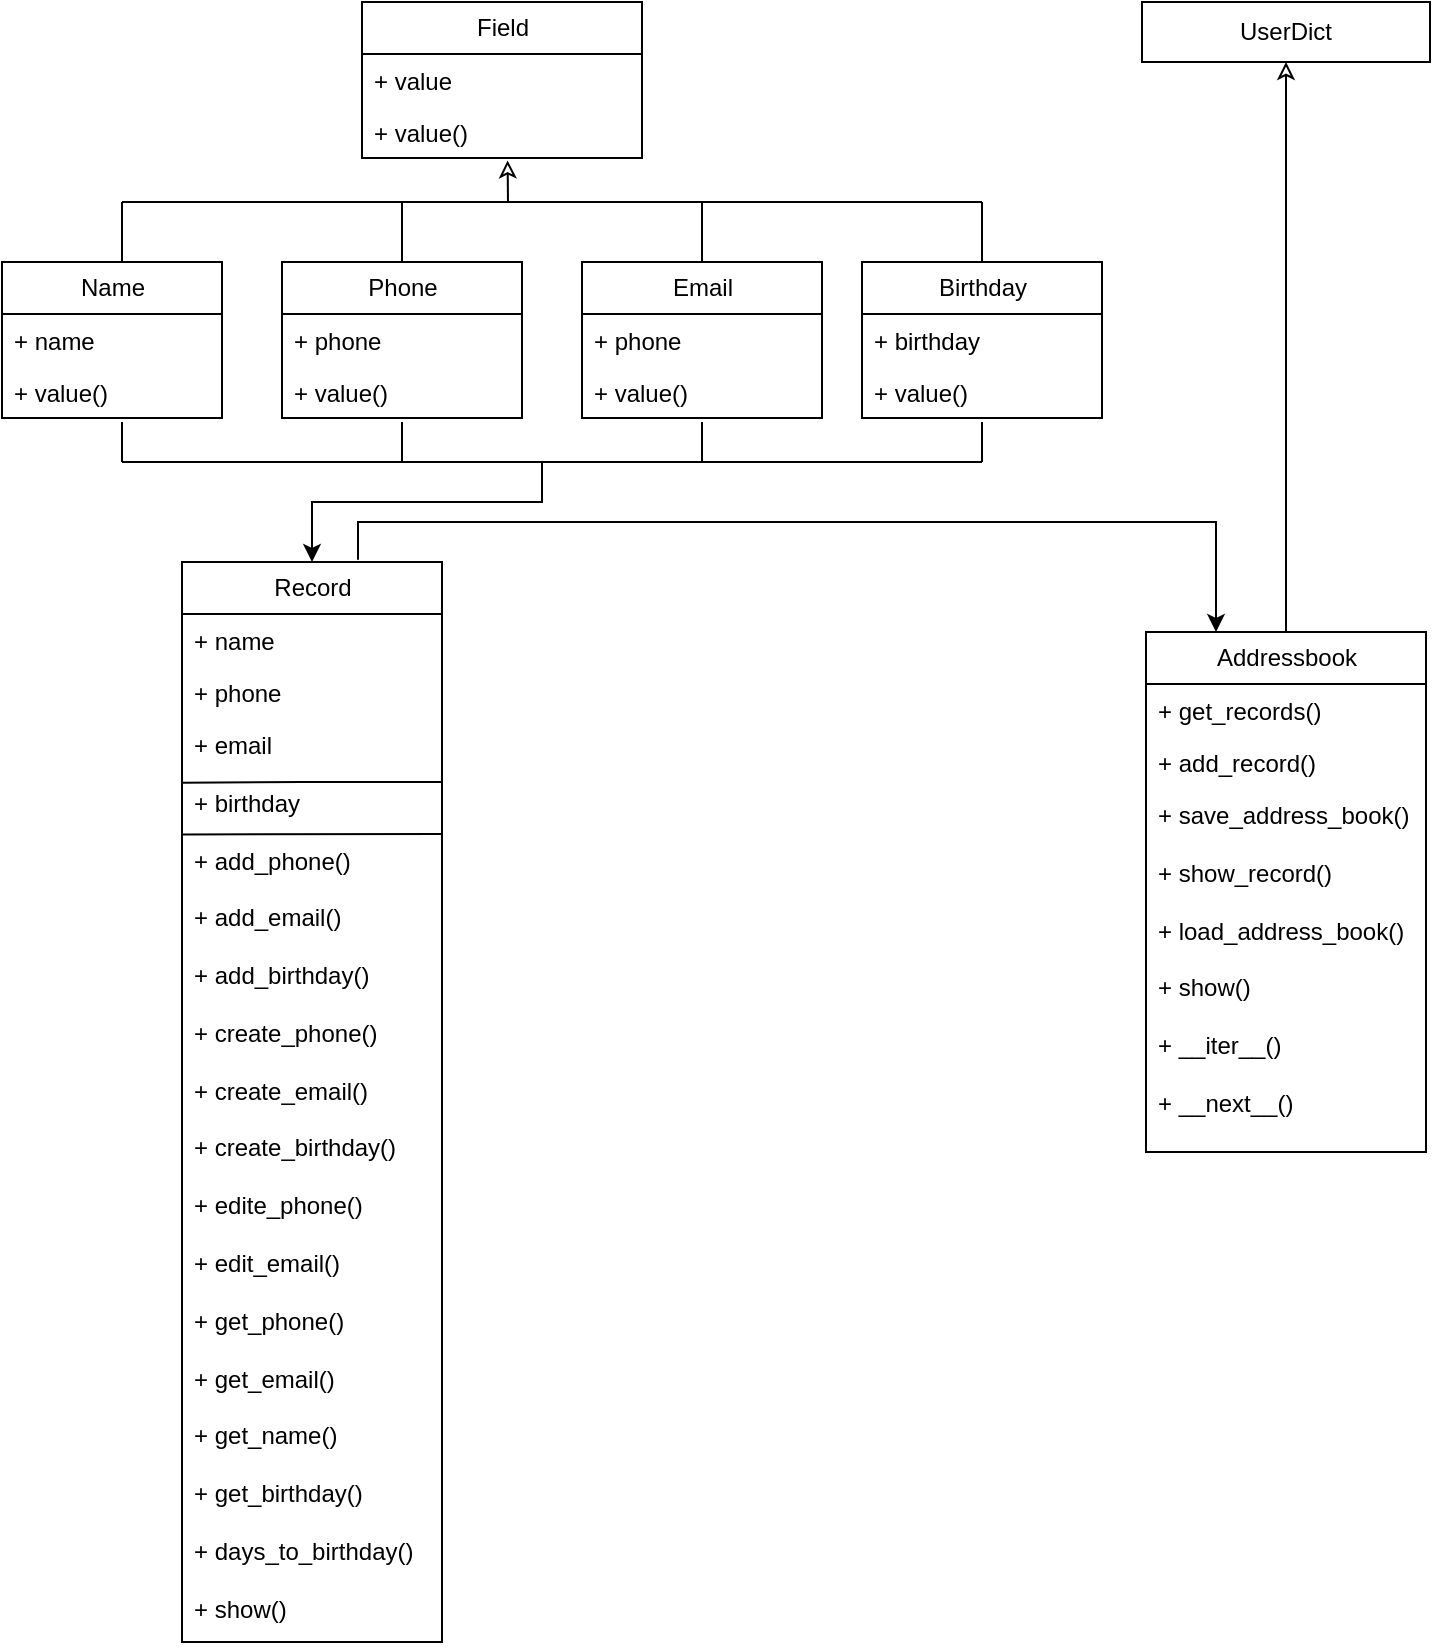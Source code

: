 <mxfile version="21.5.0" type="device">
  <diagram name="Сторінка-1" id="ITKw7NCCRJyn4J1QFD3Z">
    <mxGraphModel dx="1050" dy="549" grid="1" gridSize="10" guides="1" tooltips="1" connect="1" arrows="1" fold="1" page="1" pageScale="1" pageWidth="827" pageHeight="1169" math="0" shadow="0">
      <root>
        <mxCell id="0" />
        <mxCell id="1" parent="0" />
        <mxCell id="rjGoQQl5afYNW5GgnNFJ-7" value="UserDict" style="rounded=0;whiteSpace=wrap;html=1;labelBackgroundColor=none;" vertex="1" parent="1">
          <mxGeometry x="620" y="10" width="144" height="30" as="geometry" />
        </mxCell>
        <mxCell id="rjGoQQl5afYNW5GgnNFJ-9" value="" style="endArrow=none;html=1;rounded=0;labelBackgroundColor=none;fontColor=default;" edge="1" parent="1">
          <mxGeometry width="50" height="50" relative="1" as="geometry">
            <mxPoint x="110" y="110" as="sourcePoint" />
            <mxPoint x="540" y="110" as="targetPoint" />
            <Array as="points" />
          </mxGeometry>
        </mxCell>
        <mxCell id="rjGoQQl5afYNW5GgnNFJ-10" value="" style="endArrow=none;html=1;rounded=0;exitX=0.5;exitY=0;exitDx=0;exitDy=0;labelBackgroundColor=none;fontColor=default;" edge="1" parent="1">
          <mxGeometry width="50" height="50" relative="1" as="geometry">
            <mxPoint x="540" y="140" as="sourcePoint" />
            <mxPoint x="540" y="110" as="targetPoint" />
          </mxGeometry>
        </mxCell>
        <mxCell id="rjGoQQl5afYNW5GgnNFJ-11" value="" style="endArrow=none;html=1;rounded=0;exitX=0.5;exitY=0;exitDx=0;exitDy=0;labelBackgroundColor=none;fontColor=default;" edge="1" parent="1">
          <mxGeometry width="50" height="50" relative="1" as="geometry">
            <mxPoint x="110" y="140" as="sourcePoint" />
            <mxPoint x="110" y="110" as="targetPoint" />
          </mxGeometry>
        </mxCell>
        <mxCell id="rjGoQQl5afYNW5GgnNFJ-12" value="" style="endArrow=none;html=1;rounded=0;labelBackgroundColor=none;fontColor=default;" edge="1" parent="1">
          <mxGeometry width="50" height="50" relative="1" as="geometry">
            <mxPoint x="250" y="140" as="sourcePoint" />
            <mxPoint x="250" y="110" as="targetPoint" />
          </mxGeometry>
        </mxCell>
        <mxCell id="rjGoQQl5afYNW5GgnNFJ-14" value="" style="endArrow=none;html=1;rounded=0;entryX=0.5;entryY=0;entryDx=0;entryDy=0;labelBackgroundColor=none;fontColor=default;" edge="1" parent="1">
          <mxGeometry width="50" height="50" relative="1" as="geometry">
            <mxPoint x="400" y="110" as="sourcePoint" />
            <mxPoint x="400" y="140" as="targetPoint" />
          </mxGeometry>
        </mxCell>
        <mxCell id="rjGoQQl5afYNW5GgnNFJ-16" value="" style="endArrow=none;html=1;rounded=0;labelBackgroundColor=none;fontColor=default;" edge="1" parent="1">
          <mxGeometry width="50" height="50" relative="1" as="geometry">
            <mxPoint x="110" y="240" as="sourcePoint" />
            <mxPoint x="540" y="240" as="targetPoint" />
          </mxGeometry>
        </mxCell>
        <mxCell id="rjGoQQl5afYNW5GgnNFJ-17" value="" style="endArrow=none;html=1;rounded=0;labelBackgroundColor=none;fontColor=default;" edge="1" parent="1">
          <mxGeometry width="50" height="50" relative="1" as="geometry">
            <mxPoint x="110" y="220" as="sourcePoint" />
            <mxPoint x="110" y="240" as="targetPoint" />
          </mxGeometry>
        </mxCell>
        <mxCell id="rjGoQQl5afYNW5GgnNFJ-18" value="" style="endArrow=none;html=1;rounded=0;labelBackgroundColor=none;fontColor=default;" edge="1" parent="1">
          <mxGeometry width="50" height="50" relative="1" as="geometry">
            <mxPoint x="540" y="240" as="sourcePoint" />
            <mxPoint x="540" y="220" as="targetPoint" />
          </mxGeometry>
        </mxCell>
        <mxCell id="rjGoQQl5afYNW5GgnNFJ-19" value="" style="endArrow=none;html=1;rounded=0;labelBackgroundColor=none;fontColor=default;" edge="1" parent="1">
          <mxGeometry width="50" height="50" relative="1" as="geometry">
            <mxPoint x="400" y="240" as="sourcePoint" />
            <mxPoint x="400" y="220" as="targetPoint" />
          </mxGeometry>
        </mxCell>
        <mxCell id="rjGoQQl5afYNW5GgnNFJ-20" value="" style="endArrow=none;html=1;rounded=0;labelBackgroundColor=none;fontColor=default;" edge="1" parent="1">
          <mxGeometry width="50" height="50" relative="1" as="geometry">
            <mxPoint x="250" y="240" as="sourcePoint" />
            <mxPoint x="250" y="220" as="targetPoint" />
          </mxGeometry>
        </mxCell>
        <mxCell id="rjGoQQl5afYNW5GgnNFJ-22" value="Field" style="swimlane;fontStyle=0;childLayout=stackLayout;horizontal=1;startSize=26;fillColor=none;horizontalStack=0;resizeParent=1;resizeParentMax=0;resizeLast=0;collapsible=1;marginBottom=0;html=1;labelBackgroundColor=none;" vertex="1" parent="1">
          <mxGeometry x="230" y="10" width="140" height="78" as="geometry" />
        </mxCell>
        <mxCell id="rjGoQQl5afYNW5GgnNFJ-23" value="+ value" style="text;fillColor=none;align=left;verticalAlign=top;spacingLeft=4;spacingRight=4;overflow=hidden;rotatable=0;points=[[0,0.5],[1,0.5]];portConstraint=eastwest;whiteSpace=wrap;html=1;strokeWidth=1;labelBackgroundColor=none;" vertex="1" parent="rjGoQQl5afYNW5GgnNFJ-22">
          <mxGeometry y="26" width="140" height="26" as="geometry" />
        </mxCell>
        <mxCell id="rjGoQQl5afYNW5GgnNFJ-24" value="+ value()" style="text;strokeColor=none;fillColor=none;align=left;verticalAlign=top;spacingLeft=4;spacingRight=4;overflow=hidden;rotatable=0;points=[[0,0.5],[1,0.5]];portConstraint=eastwest;whiteSpace=wrap;html=1;strokeWidth=1;labelBackgroundColor=none;" vertex="1" parent="rjGoQQl5afYNW5GgnNFJ-22">
          <mxGeometry y="52" width="140" height="26" as="geometry" />
        </mxCell>
        <mxCell id="rjGoQQl5afYNW5GgnNFJ-27" value="Name" style="swimlane;fontStyle=0;childLayout=stackLayout;horizontal=1;startSize=26;fillColor=none;horizontalStack=0;resizeParent=1;resizeParentMax=0;resizeLast=0;collapsible=1;marginBottom=0;html=1;labelBackgroundColor=none;" vertex="1" parent="1">
          <mxGeometry x="50" y="140" width="110" height="78" as="geometry" />
        </mxCell>
        <mxCell id="rjGoQQl5afYNW5GgnNFJ-28" value="+ name" style="text;fillColor=none;align=left;verticalAlign=top;spacingLeft=4;spacingRight=4;overflow=hidden;rotatable=0;points=[[0,0.5],[1,0.5]];portConstraint=eastwest;whiteSpace=wrap;html=1;labelBackgroundColor=none;" vertex="1" parent="rjGoQQl5afYNW5GgnNFJ-27">
          <mxGeometry y="26" width="110" height="26" as="geometry" />
        </mxCell>
        <mxCell id="rjGoQQl5afYNW5GgnNFJ-29" value="+ value()" style="text;strokeColor=none;fillColor=none;align=left;verticalAlign=top;spacingLeft=4;spacingRight=4;overflow=hidden;rotatable=0;points=[[0,0.5],[1,0.5]];portConstraint=eastwest;whiteSpace=wrap;html=1;labelBackgroundColor=none;" vertex="1" parent="rjGoQQl5afYNW5GgnNFJ-27">
          <mxGeometry y="52" width="110" height="26" as="geometry" />
        </mxCell>
        <mxCell id="rjGoQQl5afYNW5GgnNFJ-31" value="Phone" style="swimlane;fontStyle=0;childLayout=stackLayout;horizontal=1;startSize=26;fillColor=none;horizontalStack=0;resizeParent=1;resizeParentMax=0;resizeLast=0;collapsible=1;marginBottom=0;html=1;labelBackgroundColor=none;" vertex="1" parent="1">
          <mxGeometry x="190" y="140" width="120" height="78" as="geometry" />
        </mxCell>
        <mxCell id="rjGoQQl5afYNW5GgnNFJ-32" value="+ phone" style="text;fillColor=none;align=left;verticalAlign=top;spacingLeft=4;spacingRight=4;overflow=hidden;rotatable=0;points=[[0,0.5],[1,0.5]];portConstraint=eastwest;whiteSpace=wrap;html=1;labelBackgroundColor=none;" vertex="1" parent="rjGoQQl5afYNW5GgnNFJ-31">
          <mxGeometry y="26" width="120" height="26" as="geometry" />
        </mxCell>
        <mxCell id="rjGoQQl5afYNW5GgnNFJ-33" value="+ value()" style="text;strokeColor=none;fillColor=none;align=left;verticalAlign=top;spacingLeft=4;spacingRight=4;overflow=hidden;rotatable=0;points=[[0,0.5],[1,0.5]];portConstraint=eastwest;whiteSpace=wrap;html=1;labelBackgroundColor=none;" vertex="1" parent="rjGoQQl5afYNW5GgnNFJ-31">
          <mxGeometry y="52" width="120" height="26" as="geometry" />
        </mxCell>
        <mxCell id="rjGoQQl5afYNW5GgnNFJ-35" value="Email" style="swimlane;fontStyle=0;childLayout=stackLayout;horizontal=1;startSize=26;fillColor=none;horizontalStack=0;resizeParent=1;resizeParentMax=0;resizeLast=0;collapsible=1;marginBottom=0;html=1;labelBackgroundColor=none;" vertex="1" parent="1">
          <mxGeometry x="340" y="140" width="120" height="78" as="geometry" />
        </mxCell>
        <mxCell id="rjGoQQl5afYNW5GgnNFJ-36" value="+ phone" style="text;fillColor=none;align=left;verticalAlign=top;spacingLeft=4;spacingRight=4;overflow=hidden;rotatable=0;points=[[0,0.5],[1,0.5]];portConstraint=eastwest;whiteSpace=wrap;html=1;labelBackgroundColor=none;" vertex="1" parent="rjGoQQl5afYNW5GgnNFJ-35">
          <mxGeometry y="26" width="120" height="26" as="geometry" />
        </mxCell>
        <mxCell id="rjGoQQl5afYNW5GgnNFJ-37" value="+ value()" style="text;strokeColor=none;fillColor=none;align=left;verticalAlign=top;spacingLeft=4;spacingRight=4;overflow=hidden;rotatable=0;points=[[0,0.5],[1,0.5]];portConstraint=eastwest;whiteSpace=wrap;html=1;labelBackgroundColor=none;" vertex="1" parent="rjGoQQl5afYNW5GgnNFJ-35">
          <mxGeometry y="52" width="120" height="26" as="geometry" />
        </mxCell>
        <mxCell id="rjGoQQl5afYNW5GgnNFJ-38" value="Birthday" style="swimlane;fontStyle=0;childLayout=stackLayout;horizontal=1;startSize=26;fillColor=none;horizontalStack=0;resizeParent=1;resizeParentMax=0;resizeLast=0;collapsible=1;marginBottom=0;html=1;labelBackgroundColor=none;" vertex="1" parent="1">
          <mxGeometry x="480" y="140" width="120" height="78" as="geometry" />
        </mxCell>
        <mxCell id="rjGoQQl5afYNW5GgnNFJ-39" value="+ birthday" style="text;fillColor=none;align=left;verticalAlign=top;spacingLeft=4;spacingRight=4;overflow=hidden;rotatable=0;points=[[0,0.5],[1,0.5]];portConstraint=eastwest;whiteSpace=wrap;html=1;labelBackgroundColor=none;" vertex="1" parent="rjGoQQl5afYNW5GgnNFJ-38">
          <mxGeometry y="26" width="120" height="26" as="geometry" />
        </mxCell>
        <mxCell id="rjGoQQl5afYNW5GgnNFJ-40" value="+ value()" style="text;strokeColor=none;fillColor=none;align=left;verticalAlign=top;spacingLeft=4;spacingRight=4;overflow=hidden;rotatable=0;points=[[0,0.5],[1,0.5]];portConstraint=eastwest;whiteSpace=wrap;html=1;labelBackgroundColor=none;" vertex="1" parent="rjGoQQl5afYNW5GgnNFJ-38">
          <mxGeometry y="52" width="120" height="26" as="geometry" />
        </mxCell>
        <mxCell id="rjGoQQl5afYNW5GgnNFJ-45" value="Record" style="swimlane;fontStyle=0;childLayout=stackLayout;horizontal=1;startSize=26;fillColor=none;horizontalStack=0;resizeParent=1;resizeParentMax=0;resizeLast=0;collapsible=1;marginBottom=0;html=1;labelBackgroundColor=none;" vertex="1" parent="1">
          <mxGeometry x="140" y="290" width="130" height="540" as="geometry" />
        </mxCell>
        <mxCell id="rjGoQQl5afYNW5GgnNFJ-46" value="+ name" style="text;fillColor=none;align=left;verticalAlign=top;spacingLeft=4;spacingRight=4;overflow=hidden;rotatable=0;points=[[0,0.5],[1,0.5]];portConstraint=eastwest;whiteSpace=wrap;html=1;labelBackgroundColor=none;" vertex="1" parent="rjGoQQl5afYNW5GgnNFJ-45">
          <mxGeometry y="26" width="130" height="26" as="geometry" />
        </mxCell>
        <mxCell id="rjGoQQl5afYNW5GgnNFJ-47" value="+ phone" style="text;strokeColor=none;fillColor=none;align=left;verticalAlign=top;spacingLeft=4;spacingRight=4;overflow=hidden;rotatable=0;points=[[0,0.5],[1,0.5]];portConstraint=eastwest;whiteSpace=wrap;html=1;labelBackgroundColor=none;" vertex="1" parent="rjGoQQl5afYNW5GgnNFJ-45">
          <mxGeometry y="52" width="130" height="26" as="geometry" />
        </mxCell>
        <mxCell id="rjGoQQl5afYNW5GgnNFJ-48" value="+ email&lt;br&gt;&lt;br&gt;+ birthday&lt;br&gt;&lt;br&gt;+ add_phone()&lt;br&gt;&lt;br&gt;+ add_email()&lt;br&gt;&lt;br&gt;+ add_birthday()&lt;br&gt;&lt;br&gt;+ create_phone()&lt;br&gt;&lt;br&gt;+ create_email()&lt;br&gt;&lt;br&gt;+ create_birthday()&lt;br&gt;&lt;br&gt;+ edite_phone()&lt;br&gt;&lt;br&gt;+ edit_email()&lt;br&gt;&lt;br&gt;+ get_phone()&lt;br&gt;&lt;br&gt;+ get_email()&lt;br&gt;&lt;br&gt;+ get_name()&lt;br&gt;&lt;br&gt;+ get_birthday()&lt;br&gt;&lt;br&gt;+ days_to_birthday()&lt;br&gt;&lt;br&gt;+ show()&lt;br&gt;&lt;br&gt;" style="text;fillColor=none;align=left;verticalAlign=top;spacingLeft=4;spacingRight=4;overflow=hidden;rotatable=0;points=[[0,0.5],[1,0.5]];portConstraint=eastwest;whiteSpace=wrap;html=1;labelBackgroundColor=none;" vertex="1" parent="rjGoQQl5afYNW5GgnNFJ-45">
          <mxGeometry y="78" width="130" height="462" as="geometry" />
        </mxCell>
        <mxCell id="rjGoQQl5afYNW5GgnNFJ-57" value="" style="endArrow=none;html=1;rounded=0;entryX=-0.003;entryY=0.07;entryDx=0;entryDy=0;entryPerimeter=0;labelBackgroundColor=none;fontColor=default;" edge="1" parent="rjGoQQl5afYNW5GgnNFJ-45" target="rjGoQQl5afYNW5GgnNFJ-48">
          <mxGeometry width="50" height="50" relative="1" as="geometry">
            <mxPoint x="130" y="110" as="sourcePoint" />
            <mxPoint x="290" y="100" as="targetPoint" />
            <Array as="points">
              <mxPoint x="60" y="110" />
            </Array>
          </mxGeometry>
        </mxCell>
        <mxCell id="rjGoQQl5afYNW5GgnNFJ-58" value="" style="endArrow=none;html=1;rounded=0;exitX=0.003;exitY=0.126;exitDx=0;exitDy=0;exitPerimeter=0;labelBackgroundColor=none;fontColor=default;" edge="1" parent="rjGoQQl5afYNW5GgnNFJ-45" source="rjGoQQl5afYNW5GgnNFJ-48">
          <mxGeometry width="50" height="50" relative="1" as="geometry">
            <mxPoint x="240" y="270" as="sourcePoint" />
            <mxPoint x="130" y="136" as="targetPoint" />
          </mxGeometry>
        </mxCell>
        <mxCell id="rjGoQQl5afYNW5GgnNFJ-76" style="edgeStyle=orthogonalEdgeStyle;rounded=0;orthogonalLoop=1;jettySize=auto;html=1;entryX=0.5;entryY=1;entryDx=0;entryDy=0;endFill=0;" edge="1" parent="1" source="rjGoQQl5afYNW5GgnNFJ-59" target="rjGoQQl5afYNW5GgnNFJ-7">
          <mxGeometry relative="1" as="geometry" />
        </mxCell>
        <mxCell id="rjGoQQl5afYNW5GgnNFJ-59" value="Addressbook" style="swimlane;fontStyle=0;childLayout=stackLayout;horizontal=1;startSize=26;fillColor=none;horizontalStack=0;resizeParent=1;resizeParentMax=0;resizeLast=0;collapsible=1;marginBottom=0;html=1;labelBackgroundColor=none;" vertex="1" parent="1">
          <mxGeometry x="622" y="325" width="140" height="260" as="geometry" />
        </mxCell>
        <mxCell id="rjGoQQl5afYNW5GgnNFJ-61" value="+ get_records()" style="text;strokeColor=none;fillColor=none;align=left;verticalAlign=top;spacingLeft=4;spacingRight=4;overflow=hidden;rotatable=0;points=[[0,0.5],[1,0.5]];portConstraint=eastwest;whiteSpace=wrap;html=1;labelBackgroundColor=none;" vertex="1" parent="rjGoQQl5afYNW5GgnNFJ-59">
          <mxGeometry y="26" width="140" height="26" as="geometry" />
        </mxCell>
        <mxCell id="rjGoQQl5afYNW5GgnNFJ-60" value="+ add_record()" style="text;strokeColor=none;fillColor=none;align=left;verticalAlign=top;spacingLeft=4;spacingRight=4;overflow=hidden;rotatable=0;points=[[0,0.5],[1,0.5]];portConstraint=eastwest;whiteSpace=wrap;html=1;labelBackgroundColor=none;" vertex="1" parent="rjGoQQl5afYNW5GgnNFJ-59">
          <mxGeometry y="52" width="140" height="26" as="geometry" />
        </mxCell>
        <mxCell id="rjGoQQl5afYNW5GgnNFJ-62" value="+ save_address_book()&lt;br&gt;&lt;br&gt;+ show_record()&lt;br&gt;&lt;br&gt;+ load_address_book()&lt;br&gt;&lt;br&gt;+ show()&lt;br&gt;&lt;br&gt;+ __iter__()&lt;br&gt;&lt;br&gt;+ __next__()" style="text;strokeColor=none;fillColor=none;align=left;verticalAlign=top;spacingLeft=4;spacingRight=4;overflow=hidden;rotatable=0;points=[[0,0.5],[1,0.5]];portConstraint=eastwest;whiteSpace=wrap;html=1;labelBackgroundColor=none;" vertex="1" parent="rjGoQQl5afYNW5GgnNFJ-59">
          <mxGeometry y="78" width="140" height="182" as="geometry" />
        </mxCell>
        <mxCell id="rjGoQQl5afYNW5GgnNFJ-77" value="" style="endArrow=classic;html=1;rounded=0;entryX=0.52;entryY=1.046;entryDx=0;entryDy=0;entryPerimeter=0;endFill=0;" edge="1" parent="1" target="rjGoQQl5afYNW5GgnNFJ-24">
          <mxGeometry width="50" height="50" relative="1" as="geometry">
            <mxPoint x="303" y="110" as="sourcePoint" />
            <mxPoint x="330" y="120" as="targetPoint" />
          </mxGeometry>
        </mxCell>
        <mxCell id="rjGoQQl5afYNW5GgnNFJ-78" value="" style="endArrow=classic;html=1;rounded=0;entryX=0.5;entryY=0;entryDx=0;entryDy=0;" edge="1" parent="1" target="rjGoQQl5afYNW5GgnNFJ-45">
          <mxGeometry width="50" height="50" relative="1" as="geometry">
            <mxPoint x="320" y="240" as="sourcePoint" />
            <mxPoint x="330" y="320" as="targetPoint" />
            <Array as="points">
              <mxPoint x="320" y="260" />
              <mxPoint x="205" y="260" />
            </Array>
          </mxGeometry>
        </mxCell>
        <mxCell id="rjGoQQl5afYNW5GgnNFJ-79" value="" style="endArrow=classic;html=1;rounded=0;entryX=0.25;entryY=0;entryDx=0;entryDy=0;exitX=0.677;exitY=-0.002;exitDx=0;exitDy=0;exitPerimeter=0;" edge="1" parent="1" source="rjGoQQl5afYNW5GgnNFJ-45" target="rjGoQQl5afYNW5GgnNFJ-59">
          <mxGeometry width="50" height="50" relative="1" as="geometry">
            <mxPoint x="230" y="270" as="sourcePoint" />
            <mxPoint x="330" y="320" as="targetPoint" />
            <Array as="points">
              <mxPoint x="228" y="270" />
              <mxPoint x="300" y="270" />
              <mxPoint x="360" y="270" />
              <mxPoint x="657" y="270" />
            </Array>
          </mxGeometry>
        </mxCell>
      </root>
    </mxGraphModel>
  </diagram>
</mxfile>
